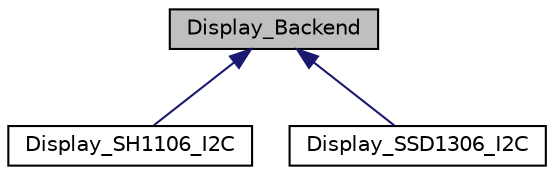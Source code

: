 digraph "Display_Backend"
{
 // INTERACTIVE_SVG=YES
  edge [fontname="Helvetica",fontsize="10",labelfontname="Helvetica",labelfontsize="10"];
  node [fontname="Helvetica",fontsize="10",shape=record];
  Node1 [label="Display_Backend",height=0.2,width=0.4,color="black", fillcolor="grey75", style="filled", fontcolor="black"];
  Node1 -> Node2 [dir="back",color="midnightblue",fontsize="10",style="solid",fontname="Helvetica"];
  Node2 [label="Display_SH1106_I2C",height=0.2,width=0.4,color="black", fillcolor="white", style="filled",URL="$classDisplay__SH1106__I2C.html"];
  Node1 -> Node3 [dir="back",color="midnightblue",fontsize="10",style="solid",fontname="Helvetica"];
  Node3 [label="Display_SSD1306_I2C",height=0.2,width=0.4,color="black", fillcolor="white", style="filled",URL="$classDisplay__SSD1306__I2C.html"];
}
